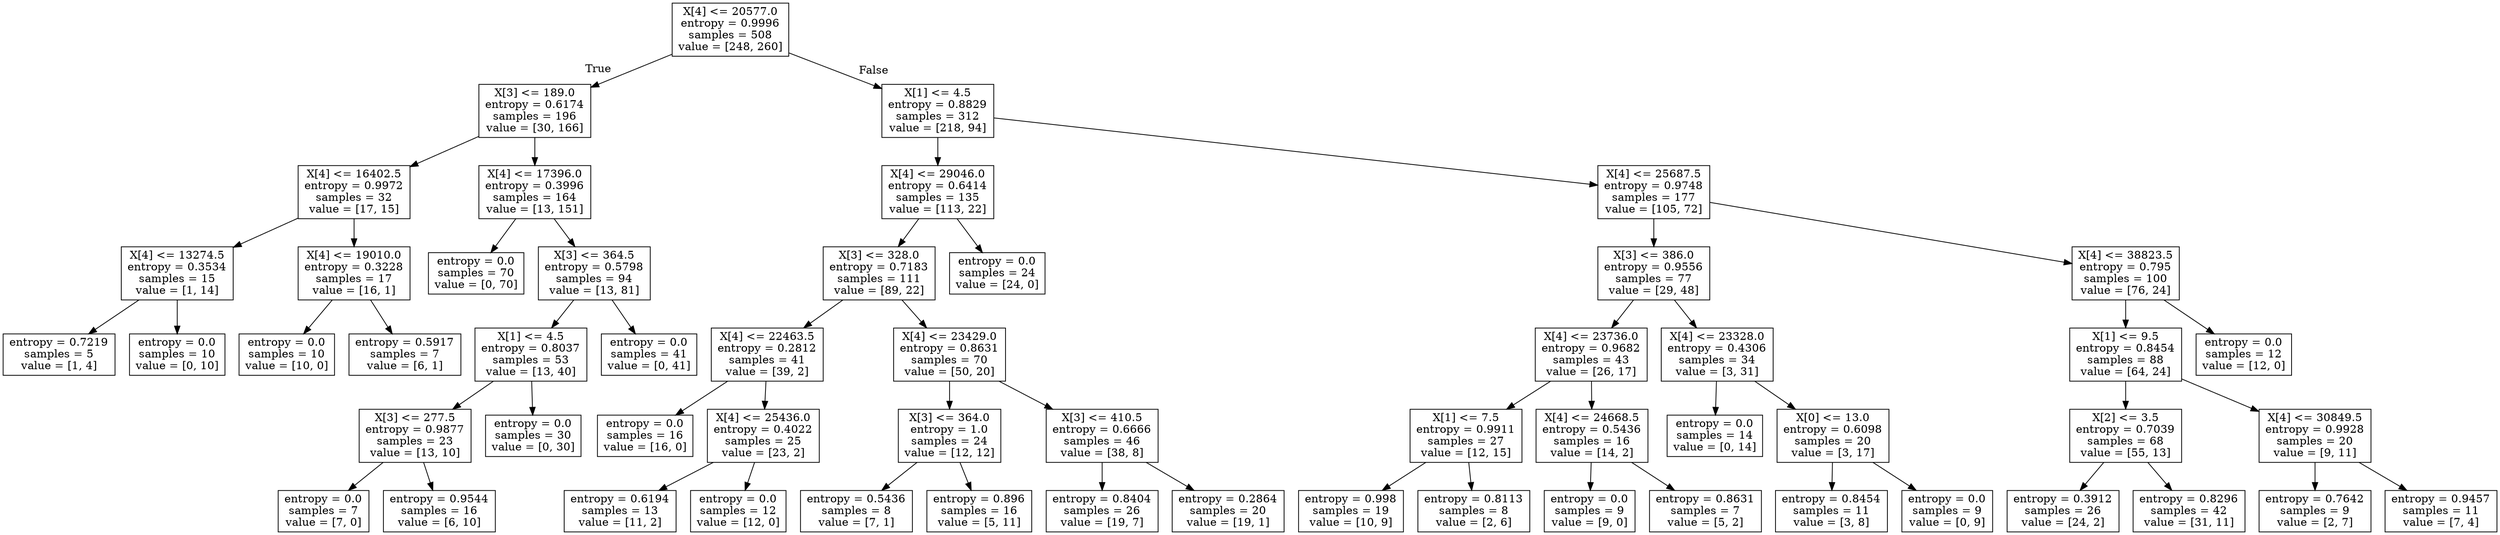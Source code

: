 digraph Tree {
node [shape=box] ;
0 [label="X[4] <= 20577.0\nentropy = 0.9996\nsamples = 508\nvalue = [248, 260]"] ;
1 [label="X[3] <= 189.0\nentropy = 0.6174\nsamples = 196\nvalue = [30, 166]"] ;
0 -> 1 [labeldistance=2.5, labelangle=45, headlabel="True"] ;
2 [label="X[4] <= 16402.5\nentropy = 0.9972\nsamples = 32\nvalue = [17, 15]"] ;
1 -> 2 ;
3 [label="X[4] <= 13274.5\nentropy = 0.3534\nsamples = 15\nvalue = [1, 14]"] ;
2 -> 3 ;
4 [label="entropy = 0.7219\nsamples = 5\nvalue = [1, 4]"] ;
3 -> 4 ;
5 [label="entropy = 0.0\nsamples = 10\nvalue = [0, 10]"] ;
3 -> 5 ;
6 [label="X[4] <= 19010.0\nentropy = 0.3228\nsamples = 17\nvalue = [16, 1]"] ;
2 -> 6 ;
7 [label="entropy = 0.0\nsamples = 10\nvalue = [10, 0]"] ;
6 -> 7 ;
8 [label="entropy = 0.5917\nsamples = 7\nvalue = [6, 1]"] ;
6 -> 8 ;
9 [label="X[4] <= 17396.0\nentropy = 0.3996\nsamples = 164\nvalue = [13, 151]"] ;
1 -> 9 ;
10 [label="entropy = 0.0\nsamples = 70\nvalue = [0, 70]"] ;
9 -> 10 ;
11 [label="X[3] <= 364.5\nentropy = 0.5798\nsamples = 94\nvalue = [13, 81]"] ;
9 -> 11 ;
12 [label="X[1] <= 4.5\nentropy = 0.8037\nsamples = 53\nvalue = [13, 40]"] ;
11 -> 12 ;
13 [label="X[3] <= 277.5\nentropy = 0.9877\nsamples = 23\nvalue = [13, 10]"] ;
12 -> 13 ;
14 [label="entropy = 0.0\nsamples = 7\nvalue = [7, 0]"] ;
13 -> 14 ;
15 [label="entropy = 0.9544\nsamples = 16\nvalue = [6, 10]"] ;
13 -> 15 ;
16 [label="entropy = 0.0\nsamples = 30\nvalue = [0, 30]"] ;
12 -> 16 ;
17 [label="entropy = 0.0\nsamples = 41\nvalue = [0, 41]"] ;
11 -> 17 ;
18 [label="X[1] <= 4.5\nentropy = 0.8829\nsamples = 312\nvalue = [218, 94]"] ;
0 -> 18 [labeldistance=2.5, labelangle=-45, headlabel="False"] ;
19 [label="X[4] <= 29046.0\nentropy = 0.6414\nsamples = 135\nvalue = [113, 22]"] ;
18 -> 19 ;
20 [label="X[3] <= 328.0\nentropy = 0.7183\nsamples = 111\nvalue = [89, 22]"] ;
19 -> 20 ;
21 [label="X[4] <= 22463.5\nentropy = 0.2812\nsamples = 41\nvalue = [39, 2]"] ;
20 -> 21 ;
22 [label="entropy = 0.0\nsamples = 16\nvalue = [16, 0]"] ;
21 -> 22 ;
23 [label="X[4] <= 25436.0\nentropy = 0.4022\nsamples = 25\nvalue = [23, 2]"] ;
21 -> 23 ;
24 [label="entropy = 0.6194\nsamples = 13\nvalue = [11, 2]"] ;
23 -> 24 ;
25 [label="entropy = 0.0\nsamples = 12\nvalue = [12, 0]"] ;
23 -> 25 ;
26 [label="X[4] <= 23429.0\nentropy = 0.8631\nsamples = 70\nvalue = [50, 20]"] ;
20 -> 26 ;
27 [label="X[3] <= 364.0\nentropy = 1.0\nsamples = 24\nvalue = [12, 12]"] ;
26 -> 27 ;
28 [label="entropy = 0.5436\nsamples = 8\nvalue = [7, 1]"] ;
27 -> 28 ;
29 [label="entropy = 0.896\nsamples = 16\nvalue = [5, 11]"] ;
27 -> 29 ;
30 [label="X[3] <= 410.5\nentropy = 0.6666\nsamples = 46\nvalue = [38, 8]"] ;
26 -> 30 ;
31 [label="entropy = 0.8404\nsamples = 26\nvalue = [19, 7]"] ;
30 -> 31 ;
32 [label="entropy = 0.2864\nsamples = 20\nvalue = [19, 1]"] ;
30 -> 32 ;
33 [label="entropy = 0.0\nsamples = 24\nvalue = [24, 0]"] ;
19 -> 33 ;
34 [label="X[4] <= 25687.5\nentropy = 0.9748\nsamples = 177\nvalue = [105, 72]"] ;
18 -> 34 ;
35 [label="X[3] <= 386.0\nentropy = 0.9556\nsamples = 77\nvalue = [29, 48]"] ;
34 -> 35 ;
36 [label="X[4] <= 23736.0\nentropy = 0.9682\nsamples = 43\nvalue = [26, 17]"] ;
35 -> 36 ;
37 [label="X[1] <= 7.5\nentropy = 0.9911\nsamples = 27\nvalue = [12, 15]"] ;
36 -> 37 ;
38 [label="entropy = 0.998\nsamples = 19\nvalue = [10, 9]"] ;
37 -> 38 ;
39 [label="entropy = 0.8113\nsamples = 8\nvalue = [2, 6]"] ;
37 -> 39 ;
40 [label="X[4] <= 24668.5\nentropy = 0.5436\nsamples = 16\nvalue = [14, 2]"] ;
36 -> 40 ;
41 [label="entropy = 0.0\nsamples = 9\nvalue = [9, 0]"] ;
40 -> 41 ;
42 [label="entropy = 0.8631\nsamples = 7\nvalue = [5, 2]"] ;
40 -> 42 ;
43 [label="X[4] <= 23328.0\nentropy = 0.4306\nsamples = 34\nvalue = [3, 31]"] ;
35 -> 43 ;
44 [label="entropy = 0.0\nsamples = 14\nvalue = [0, 14]"] ;
43 -> 44 ;
45 [label="X[0] <= 13.0\nentropy = 0.6098\nsamples = 20\nvalue = [3, 17]"] ;
43 -> 45 ;
46 [label="entropy = 0.8454\nsamples = 11\nvalue = [3, 8]"] ;
45 -> 46 ;
47 [label="entropy = 0.0\nsamples = 9\nvalue = [0, 9]"] ;
45 -> 47 ;
48 [label="X[4] <= 38823.5\nentropy = 0.795\nsamples = 100\nvalue = [76, 24]"] ;
34 -> 48 ;
49 [label="X[1] <= 9.5\nentropy = 0.8454\nsamples = 88\nvalue = [64, 24]"] ;
48 -> 49 ;
50 [label="X[2] <= 3.5\nentropy = 0.7039\nsamples = 68\nvalue = [55, 13]"] ;
49 -> 50 ;
51 [label="entropy = 0.3912\nsamples = 26\nvalue = [24, 2]"] ;
50 -> 51 ;
52 [label="entropy = 0.8296\nsamples = 42\nvalue = [31, 11]"] ;
50 -> 52 ;
53 [label="X[4] <= 30849.5\nentropy = 0.9928\nsamples = 20\nvalue = [9, 11]"] ;
49 -> 53 ;
54 [label="entropy = 0.7642\nsamples = 9\nvalue = [2, 7]"] ;
53 -> 54 ;
55 [label="entropy = 0.9457\nsamples = 11\nvalue = [7, 4]"] ;
53 -> 55 ;
56 [label="entropy = 0.0\nsamples = 12\nvalue = [12, 0]"] ;
48 -> 56 ;
}